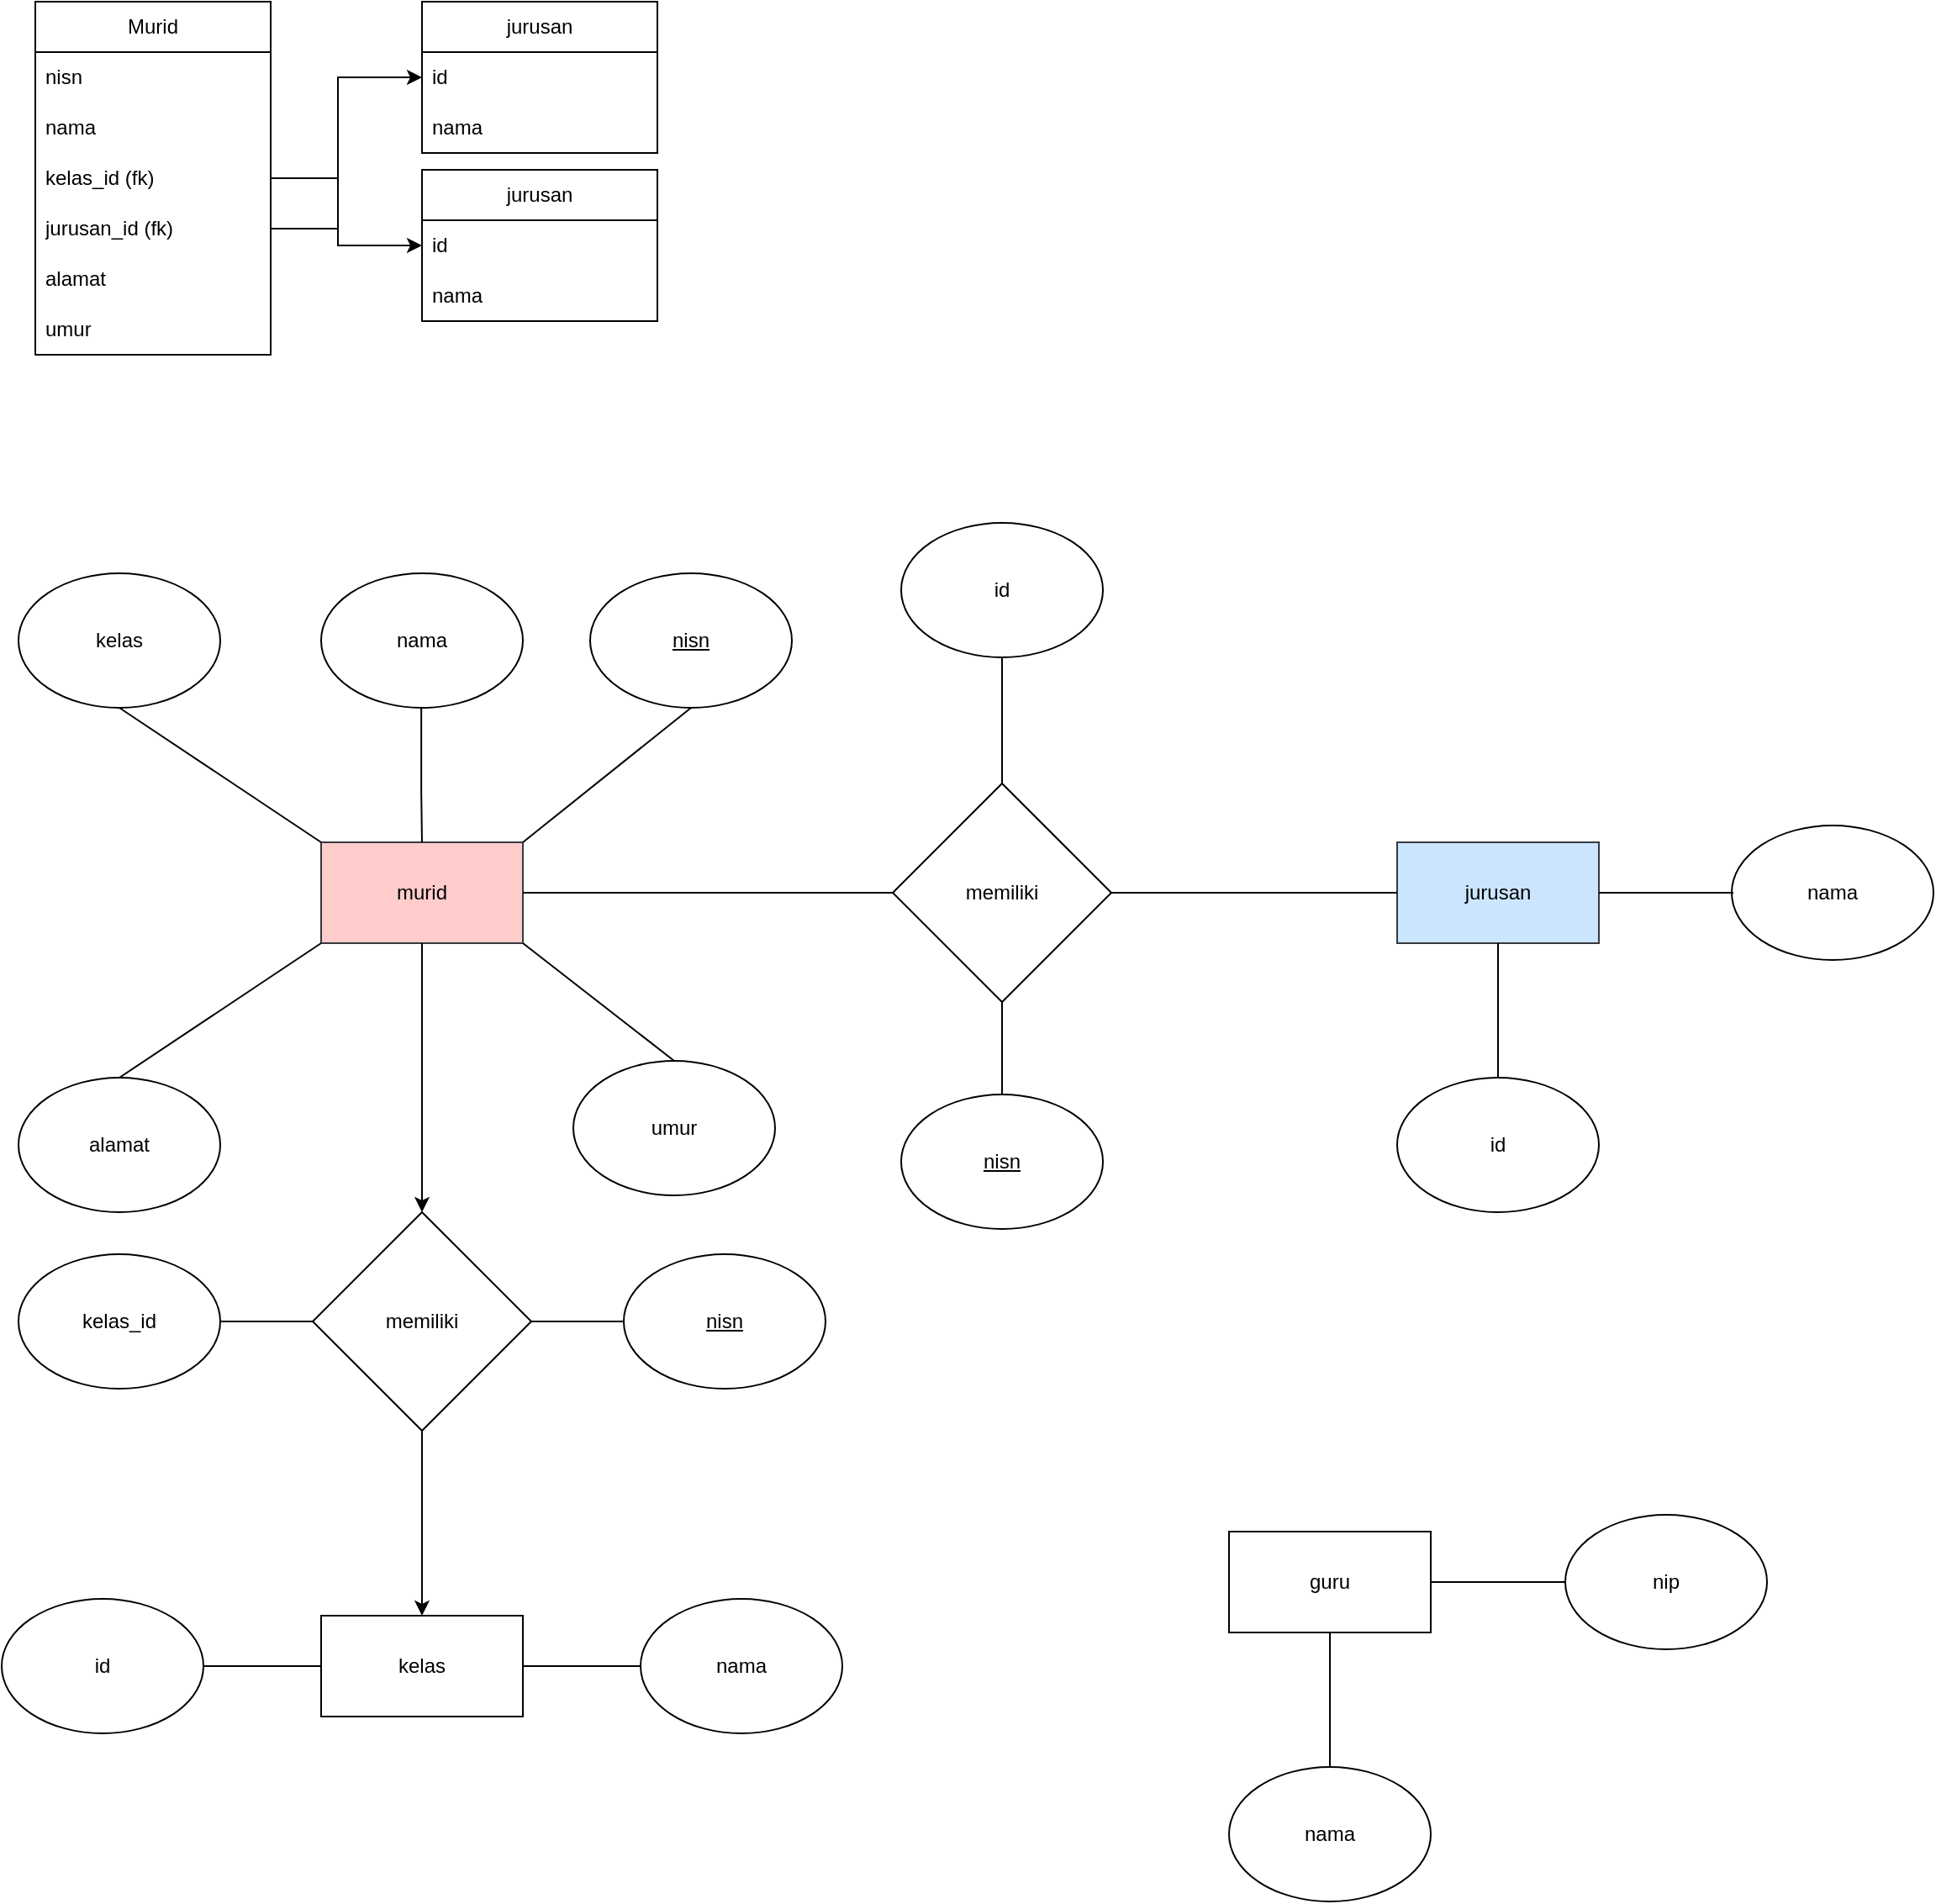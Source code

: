 <mxfile version="24.7.14">
  <diagram name="Page-1" id="uZJ9G8kULQ-DY5_qbceA">
    <mxGraphModel dx="995" dy="1737" grid="1" gridSize="10" guides="1" tooltips="1" connect="1" arrows="1" fold="1" page="1" pageScale="1" pageWidth="850" pageHeight="1100" math="0" shadow="0">
      <root>
        <mxCell id="0" />
        <mxCell id="1" parent="0" />
        <mxCell id="TPYVVtjIbqtEJoVOwPCA-3" value="nama" style="ellipse;whiteSpace=wrap;html=1;" vertex="1" parent="1">
          <mxGeometry x="260" y="140" width="120" height="80" as="geometry" />
        </mxCell>
        <mxCell id="TPYVVtjIbqtEJoVOwPCA-4" value="murid" style="rounded=0;whiteSpace=wrap;html=1;fillColor=#ffcccc;strokeColor=#36393d;" vertex="1" parent="1">
          <mxGeometry x="260" y="300" width="120" height="60" as="geometry" />
        </mxCell>
        <mxCell id="TPYVVtjIbqtEJoVOwPCA-5" value="memiliki" style="rhombus;whiteSpace=wrap;html=1;" vertex="1" parent="1">
          <mxGeometry x="600" y="265" width="130" height="130" as="geometry" />
        </mxCell>
        <mxCell id="TPYVVtjIbqtEJoVOwPCA-6" value="&lt;u&gt;nisn&lt;/u&gt;" style="ellipse;whiteSpace=wrap;html=1;" vertex="1" parent="1">
          <mxGeometry x="420" y="140" width="120" height="80" as="geometry" />
        </mxCell>
        <mxCell id="TPYVVtjIbqtEJoVOwPCA-7" value="kelas" style="ellipse;whiteSpace=wrap;html=1;" vertex="1" parent="1">
          <mxGeometry x="80" y="140" width="120" height="80" as="geometry" />
        </mxCell>
        <mxCell id="TPYVVtjIbqtEJoVOwPCA-9" value="alamat" style="ellipse;whiteSpace=wrap;html=1;" vertex="1" parent="1">
          <mxGeometry x="80" y="440" width="120" height="80" as="geometry" />
        </mxCell>
        <mxCell id="TPYVVtjIbqtEJoVOwPCA-10" value="umur" style="ellipse;whiteSpace=wrap;html=1;" vertex="1" parent="1">
          <mxGeometry x="410" y="430" width="120" height="80" as="geometry" />
        </mxCell>
        <mxCell id="TPYVVtjIbqtEJoVOwPCA-11" value="" style="endArrow=none;html=1;rounded=0;" edge="1" parent="1">
          <mxGeometry width="50" height="50" relative="1" as="geometry">
            <mxPoint x="320" y="300" as="sourcePoint" />
            <mxPoint x="319.58" y="220" as="targetPoint" />
            <Array as="points">
              <mxPoint x="319.58" y="270" />
            </Array>
          </mxGeometry>
        </mxCell>
        <mxCell id="TPYVVtjIbqtEJoVOwPCA-12" value="" style="endArrow=none;html=1;rounded=0;entryX=1;entryY=1;entryDx=0;entryDy=0;exitX=0.5;exitY=0;exitDx=0;exitDy=0;" edge="1" parent="1" source="TPYVVtjIbqtEJoVOwPCA-10" target="TPYVVtjIbqtEJoVOwPCA-4">
          <mxGeometry width="50" height="50" relative="1" as="geometry">
            <mxPoint x="320" y="440" as="sourcePoint" />
            <mxPoint x="319.58" y="360" as="targetPoint" />
            <Array as="points" />
          </mxGeometry>
        </mxCell>
        <mxCell id="TPYVVtjIbqtEJoVOwPCA-13" value="" style="endArrow=none;html=1;rounded=0;exitX=1;exitY=0;exitDx=0;exitDy=0;entryX=0.5;entryY=1;entryDx=0;entryDy=0;" edge="1" parent="1" source="TPYVVtjIbqtEJoVOwPCA-4" target="TPYVVtjIbqtEJoVOwPCA-6">
          <mxGeometry width="50" height="50" relative="1" as="geometry">
            <mxPoint x="450.42" y="300" as="sourcePoint" />
            <mxPoint x="450" y="220" as="targetPoint" />
            <Array as="points" />
          </mxGeometry>
        </mxCell>
        <mxCell id="TPYVVtjIbqtEJoVOwPCA-14" value="" style="endArrow=none;html=1;rounded=0;exitX=0;exitY=0;exitDx=0;exitDy=0;entryX=0.5;entryY=1;entryDx=0;entryDy=0;" edge="1" parent="1" source="TPYVVtjIbqtEJoVOwPCA-4" target="TPYVVtjIbqtEJoVOwPCA-7">
          <mxGeometry width="50" height="50" relative="1" as="geometry">
            <mxPoint x="390" y="310" as="sourcePoint" />
            <mxPoint x="461" y="225" as="targetPoint" />
            <Array as="points" />
          </mxGeometry>
        </mxCell>
        <mxCell id="TPYVVtjIbqtEJoVOwPCA-15" value="" style="endArrow=none;html=1;rounded=0;exitX=0;exitY=0.5;exitDx=0;exitDy=0;entryX=1;entryY=0.5;entryDx=0;entryDy=0;" edge="1" parent="1" source="TPYVVtjIbqtEJoVOwPCA-59" target="TPYVVtjIbqtEJoVOwPCA-51">
          <mxGeometry width="50" height="50" relative="1" as="geometry">
            <mxPoint x="270" y="310" as="sourcePoint" />
            <mxPoint x="200" y="330" as="targetPoint" />
            <Array as="points" />
          </mxGeometry>
        </mxCell>
        <mxCell id="TPYVVtjIbqtEJoVOwPCA-16" value="" style="endArrow=none;html=1;rounded=0;exitX=0;exitY=1;exitDx=0;exitDy=0;entryX=0.5;entryY=0;entryDx=0;entryDy=0;" edge="1" parent="1" source="TPYVVtjIbqtEJoVOwPCA-4" target="TPYVVtjIbqtEJoVOwPCA-9">
          <mxGeometry width="50" height="50" relative="1" as="geometry">
            <mxPoint x="270" y="310" as="sourcePoint" />
            <mxPoint x="150" y="230" as="targetPoint" />
            <Array as="points" />
          </mxGeometry>
        </mxCell>
        <mxCell id="TPYVVtjIbqtEJoVOwPCA-17" value="jurusan" style="rounded=0;whiteSpace=wrap;html=1;fillColor=#cce5ff;strokeColor=#36393d;" vertex="1" parent="1">
          <mxGeometry x="900" y="300" width="120" height="60" as="geometry" />
        </mxCell>
        <mxCell id="TPYVVtjIbqtEJoVOwPCA-19" value="nama" style="ellipse;whiteSpace=wrap;html=1;" vertex="1" parent="1">
          <mxGeometry x="1099" y="290" width="120" height="80" as="geometry" />
        </mxCell>
        <mxCell id="TPYVVtjIbqtEJoVOwPCA-20" value="id" style="ellipse;whiteSpace=wrap;html=1;" vertex="1" parent="1">
          <mxGeometry x="900" y="440" width="120" height="80" as="geometry" />
        </mxCell>
        <mxCell id="TPYVVtjIbqtEJoVOwPCA-21" value="" style="endArrow=none;html=1;rounded=0;entryX=0;entryY=0.5;entryDx=0;entryDy=0;exitX=1;exitY=0.5;exitDx=0;exitDy=0;" edge="1" parent="1" source="TPYVVtjIbqtEJoVOwPCA-17">
          <mxGeometry width="50" height="50" relative="1" as="geometry">
            <mxPoint x="450" y="310" as="sourcePoint" />
            <mxPoint x="1100" y="330" as="targetPoint" />
            <Array as="points" />
          </mxGeometry>
        </mxCell>
        <mxCell id="TPYVVtjIbqtEJoVOwPCA-22" value="" style="endArrow=none;html=1;rounded=0;entryX=0.5;entryY=0;entryDx=0;entryDy=0;exitX=0.5;exitY=1;exitDx=0;exitDy=0;" edge="1" parent="1" source="TPYVVtjIbqtEJoVOwPCA-17" target="TPYVVtjIbqtEJoVOwPCA-20">
          <mxGeometry width="50" height="50" relative="1" as="geometry">
            <mxPoint x="1030" y="340" as="sourcePoint" />
            <mxPoint x="1110" y="340" as="targetPoint" />
            <Array as="points" />
          </mxGeometry>
        </mxCell>
        <mxCell id="TPYVVtjIbqtEJoVOwPCA-23" value="id" style="ellipse;whiteSpace=wrap;html=1;" vertex="1" parent="1">
          <mxGeometry x="605" y="110" width="120" height="80" as="geometry" />
        </mxCell>
        <mxCell id="TPYVVtjIbqtEJoVOwPCA-24" value="Murid" style="swimlane;fontStyle=0;childLayout=stackLayout;horizontal=1;startSize=30;horizontalStack=0;resizeParent=1;resizeParentMax=0;resizeLast=0;collapsible=1;marginBottom=0;whiteSpace=wrap;html=1;" vertex="1" parent="1">
          <mxGeometry x="90" y="-200" width="140" height="210" as="geometry" />
        </mxCell>
        <mxCell id="TPYVVtjIbqtEJoVOwPCA-25" value="nisn" style="text;strokeColor=none;fillColor=none;align=left;verticalAlign=middle;spacingLeft=4;spacingRight=4;overflow=hidden;points=[[0,0.5],[1,0.5]];portConstraint=eastwest;rotatable=0;whiteSpace=wrap;html=1;" vertex="1" parent="TPYVVtjIbqtEJoVOwPCA-24">
          <mxGeometry y="30" width="140" height="30" as="geometry" />
        </mxCell>
        <mxCell id="TPYVVtjIbqtEJoVOwPCA-26" value="nama" style="text;strokeColor=none;fillColor=none;align=left;verticalAlign=middle;spacingLeft=4;spacingRight=4;overflow=hidden;points=[[0,0.5],[1,0.5]];portConstraint=eastwest;rotatable=0;whiteSpace=wrap;html=1;" vertex="1" parent="TPYVVtjIbqtEJoVOwPCA-24">
          <mxGeometry y="60" width="140" height="30" as="geometry" />
        </mxCell>
        <mxCell id="TPYVVtjIbqtEJoVOwPCA-27" value="kelas_id (fk)" style="text;strokeColor=none;fillColor=none;align=left;verticalAlign=middle;spacingLeft=4;spacingRight=4;overflow=hidden;points=[[0,0.5],[1,0.5]];portConstraint=eastwest;rotatable=0;whiteSpace=wrap;html=1;" vertex="1" parent="TPYVVtjIbqtEJoVOwPCA-24">
          <mxGeometry y="90" width="140" height="30" as="geometry" />
        </mxCell>
        <mxCell id="TPYVVtjIbqtEJoVOwPCA-28" value="jurusan_id (fk)" style="text;strokeColor=none;fillColor=none;align=left;verticalAlign=middle;spacingLeft=4;spacingRight=4;overflow=hidden;points=[[0,0.5],[1,0.5]];portConstraint=eastwest;rotatable=0;whiteSpace=wrap;html=1;" vertex="1" parent="TPYVVtjIbqtEJoVOwPCA-24">
          <mxGeometry y="120" width="140" height="30" as="geometry" />
        </mxCell>
        <mxCell id="TPYVVtjIbqtEJoVOwPCA-29" value="alamat" style="text;strokeColor=none;fillColor=none;align=left;verticalAlign=middle;spacingLeft=4;spacingRight=4;overflow=hidden;points=[[0,0.5],[1,0.5]];portConstraint=eastwest;rotatable=0;whiteSpace=wrap;html=1;" vertex="1" parent="TPYVVtjIbqtEJoVOwPCA-24">
          <mxGeometry y="150" width="140" height="30" as="geometry" />
        </mxCell>
        <mxCell id="TPYVVtjIbqtEJoVOwPCA-30" value="umur" style="text;strokeColor=none;fillColor=none;align=left;verticalAlign=middle;spacingLeft=4;spacingRight=4;overflow=hidden;points=[[0,0.5],[1,0.5]];portConstraint=eastwest;rotatable=0;whiteSpace=wrap;html=1;" vertex="1" parent="TPYVVtjIbqtEJoVOwPCA-24">
          <mxGeometry y="180" width="140" height="30" as="geometry" />
        </mxCell>
        <mxCell id="TPYVVtjIbqtEJoVOwPCA-31" value="" style="endArrow=none;html=1;rounded=0;entryX=0.5;entryY=1;entryDx=0;entryDy=0;exitX=0.5;exitY=0;exitDx=0;exitDy=0;" edge="1" parent="1" source="TPYVVtjIbqtEJoVOwPCA-5" target="TPYVVtjIbqtEJoVOwPCA-23">
          <mxGeometry width="50" height="50" relative="1" as="geometry">
            <mxPoint x="690" y="250" as="sourcePoint" />
            <mxPoint x="663" y="231" as="targetPoint" />
            <Array as="points" />
          </mxGeometry>
        </mxCell>
        <mxCell id="TPYVVtjIbqtEJoVOwPCA-35" value="&lt;u&gt;nisn&lt;/u&gt;" style="ellipse;whiteSpace=wrap;html=1;" vertex="1" parent="1">
          <mxGeometry x="605" y="450" width="120" height="80" as="geometry" />
        </mxCell>
        <mxCell id="TPYVVtjIbqtEJoVOwPCA-36" value="" style="endArrow=none;html=1;rounded=0;exitX=0.5;exitY=0;exitDx=0;exitDy=0;entryX=0.5;entryY=1;entryDx=0;entryDy=0;" edge="1" parent="1" source="TPYVVtjIbqtEJoVOwPCA-35" target="TPYVVtjIbqtEJoVOwPCA-5">
          <mxGeometry width="50" height="50" relative="1" as="geometry">
            <mxPoint x="675" y="275" as="sourcePoint" />
            <mxPoint x="665" y="390" as="targetPoint" />
            <Array as="points" />
          </mxGeometry>
        </mxCell>
        <mxCell id="TPYVVtjIbqtEJoVOwPCA-37" value="jurusan" style="swimlane;fontStyle=0;childLayout=stackLayout;horizontal=1;startSize=30;horizontalStack=0;resizeParent=1;resizeParentMax=0;resizeLast=0;collapsible=1;marginBottom=0;whiteSpace=wrap;html=1;" vertex="1" parent="1">
          <mxGeometry x="320" y="-200" width="140" height="90" as="geometry" />
        </mxCell>
        <mxCell id="TPYVVtjIbqtEJoVOwPCA-38" value="id" style="text;strokeColor=none;fillColor=none;align=left;verticalAlign=middle;spacingLeft=4;spacingRight=4;overflow=hidden;points=[[0,0.5],[1,0.5]];portConstraint=eastwest;rotatable=0;whiteSpace=wrap;html=1;" vertex="1" parent="TPYVVtjIbqtEJoVOwPCA-37">
          <mxGeometry y="30" width="140" height="30" as="geometry" />
        </mxCell>
        <mxCell id="TPYVVtjIbqtEJoVOwPCA-39" value="nama" style="text;strokeColor=none;fillColor=none;align=left;verticalAlign=middle;spacingLeft=4;spacingRight=4;overflow=hidden;points=[[0,0.5],[1,0.5]];portConstraint=eastwest;rotatable=0;whiteSpace=wrap;html=1;" vertex="1" parent="TPYVVtjIbqtEJoVOwPCA-37">
          <mxGeometry y="60" width="140" height="30" as="geometry" />
        </mxCell>
        <mxCell id="TPYVVtjIbqtEJoVOwPCA-42" value="" style="endArrow=classic;html=1;rounded=0;exitX=1;exitY=0.5;exitDx=0;exitDy=0;entryX=0;entryY=0.5;entryDx=0;entryDy=0;" edge="1" parent="1" source="TPYVVtjIbqtEJoVOwPCA-28" target="TPYVVtjIbqtEJoVOwPCA-38">
          <mxGeometry width="50" height="50" relative="1" as="geometry">
            <mxPoint x="340" y="150" as="sourcePoint" />
            <mxPoint x="300" y="-110" as="targetPoint" />
            <Array as="points">
              <mxPoint x="270" y="-65" />
              <mxPoint x="270" y="-155" />
            </Array>
          </mxGeometry>
        </mxCell>
        <mxCell id="TPYVVtjIbqtEJoVOwPCA-44" value="" style="endArrow=none;html=1;rounded=0;exitX=1;exitY=0.5;exitDx=0;exitDy=0;entryX=0;entryY=0.5;entryDx=0;entryDy=0;" edge="1" parent="1" source="TPYVVtjIbqtEJoVOwPCA-4" target="TPYVVtjIbqtEJoVOwPCA-5">
          <mxGeometry width="50" height="50" relative="1" as="geometry">
            <mxPoint x="390" y="310" as="sourcePoint" />
            <mxPoint x="490" y="230" as="targetPoint" />
            <Array as="points" />
          </mxGeometry>
        </mxCell>
        <mxCell id="TPYVVtjIbqtEJoVOwPCA-45" value="" style="endArrow=none;html=1;rounded=0;exitX=1;exitY=0.5;exitDx=0;exitDy=0;entryX=0;entryY=0.5;entryDx=0;entryDy=0;" edge="1" parent="1" source="TPYVVtjIbqtEJoVOwPCA-5" target="TPYVVtjIbqtEJoVOwPCA-17">
          <mxGeometry width="50" height="50" relative="1" as="geometry">
            <mxPoint x="390" y="340" as="sourcePoint" />
            <mxPoint x="610" y="340" as="targetPoint" />
            <Array as="points" />
          </mxGeometry>
        </mxCell>
        <mxCell id="TPYVVtjIbqtEJoVOwPCA-46" value="guru" style="rounded=0;whiteSpace=wrap;html=1;" vertex="1" parent="1">
          <mxGeometry x="800" y="710" width="120" height="60" as="geometry" />
        </mxCell>
        <mxCell id="TPYVVtjIbqtEJoVOwPCA-47" value="nama" style="ellipse;whiteSpace=wrap;html=1;" vertex="1" parent="1">
          <mxGeometry x="800" y="850" width="120" height="80" as="geometry" />
        </mxCell>
        <mxCell id="TPYVVtjIbqtEJoVOwPCA-48" value="nip" style="ellipse;whiteSpace=wrap;html=1;" vertex="1" parent="1">
          <mxGeometry x="1000" y="700" width="120" height="80" as="geometry" />
        </mxCell>
        <mxCell id="TPYVVtjIbqtEJoVOwPCA-49" value="" style="endArrow=none;html=1;rounded=0;exitX=1;exitY=0.5;exitDx=0;exitDy=0;entryX=0;entryY=0.5;entryDx=0;entryDy=0;" edge="1" parent="1" source="TPYVVtjIbqtEJoVOwPCA-46" target="TPYVVtjIbqtEJoVOwPCA-48">
          <mxGeometry width="50" height="50" relative="1" as="geometry">
            <mxPoint x="930" y="370" as="sourcePoint" />
            <mxPoint x="1150" y="370" as="targetPoint" />
            <Array as="points" />
          </mxGeometry>
        </mxCell>
        <mxCell id="TPYVVtjIbqtEJoVOwPCA-50" value="" style="endArrow=none;html=1;rounded=0;exitX=0.5;exitY=0;exitDx=0;exitDy=0;entryX=0.5;entryY=1;entryDx=0;entryDy=0;" edge="1" parent="1" source="TPYVVtjIbqtEJoVOwPCA-47" target="TPYVVtjIbqtEJoVOwPCA-46">
          <mxGeometry width="50" height="50" relative="1" as="geometry">
            <mxPoint x="930" y="750" as="sourcePoint" />
            <mxPoint x="1010" y="750" as="targetPoint" />
            <Array as="points" />
          </mxGeometry>
        </mxCell>
        <mxCell id="TPYVVtjIbqtEJoVOwPCA-51" value="memiliki" style="rhombus;whiteSpace=wrap;html=1;" vertex="1" parent="1">
          <mxGeometry x="255" y="520" width="130" height="130" as="geometry" />
        </mxCell>
        <mxCell id="TPYVVtjIbqtEJoVOwPCA-52" value="" style="endArrow=classic;html=1;rounded=0;exitX=0.5;exitY=1;exitDx=0;exitDy=0;entryX=0.5;entryY=0;entryDx=0;entryDy=0;" edge="1" parent="1" source="TPYVVtjIbqtEJoVOwPCA-4" target="TPYVVtjIbqtEJoVOwPCA-51">
          <mxGeometry width="50" height="50" relative="1" as="geometry">
            <mxPoint x="500" y="740" as="sourcePoint" />
            <mxPoint x="550" y="690" as="targetPoint" />
          </mxGeometry>
        </mxCell>
        <mxCell id="TPYVVtjIbqtEJoVOwPCA-53" value="kelas" style="rounded=0;whiteSpace=wrap;html=1;" vertex="1" parent="1">
          <mxGeometry x="260" y="760" width="120" height="60" as="geometry" />
        </mxCell>
        <mxCell id="TPYVVtjIbqtEJoVOwPCA-54" value="nama" style="ellipse;whiteSpace=wrap;html=1;" vertex="1" parent="1">
          <mxGeometry x="450" y="750" width="120" height="80" as="geometry" />
        </mxCell>
        <mxCell id="TPYVVtjIbqtEJoVOwPCA-55" value="id" style="ellipse;whiteSpace=wrap;html=1;" vertex="1" parent="1">
          <mxGeometry x="70" y="750" width="120" height="80" as="geometry" />
        </mxCell>
        <mxCell id="TPYVVtjIbqtEJoVOwPCA-56" value="" style="endArrow=none;html=1;rounded=0;exitX=1;exitY=0.5;exitDx=0;exitDy=0;entryX=0;entryY=0.5;entryDx=0;entryDy=0;" edge="1" parent="1" source="TPYVVtjIbqtEJoVOwPCA-55" target="TPYVVtjIbqtEJoVOwPCA-53">
          <mxGeometry width="50" height="50" relative="1" as="geometry">
            <mxPoint x="930" y="810" as="sourcePoint" />
            <mxPoint x="1010" y="810" as="targetPoint" />
            <Array as="points" />
          </mxGeometry>
        </mxCell>
        <mxCell id="TPYVVtjIbqtEJoVOwPCA-57" value="" style="endArrow=none;html=1;rounded=0;exitX=1;exitY=0.5;exitDx=0;exitDy=0;entryX=0;entryY=0.5;entryDx=0;entryDy=0;" edge="1" parent="1" source="TPYVVtjIbqtEJoVOwPCA-53" target="TPYVVtjIbqtEJoVOwPCA-54">
          <mxGeometry width="50" height="50" relative="1" as="geometry">
            <mxPoint x="200" y="800" as="sourcePoint" />
            <mxPoint x="270" y="800" as="targetPoint" />
            <Array as="points" />
          </mxGeometry>
        </mxCell>
        <mxCell id="TPYVVtjIbqtEJoVOwPCA-58" value="" style="endArrow=classic;html=1;rounded=0;exitX=0.5;exitY=1;exitDx=0;exitDy=0;entryX=0.5;entryY=0;entryDx=0;entryDy=0;" edge="1" parent="1" source="TPYVVtjIbqtEJoVOwPCA-51" target="TPYVVtjIbqtEJoVOwPCA-53">
          <mxGeometry width="50" height="50" relative="1" as="geometry">
            <mxPoint x="330" y="370" as="sourcePoint" />
            <mxPoint x="330" y="530" as="targetPoint" />
          </mxGeometry>
        </mxCell>
        <mxCell id="TPYVVtjIbqtEJoVOwPCA-59" value="&lt;u&gt;nisn&lt;/u&gt;" style="ellipse;whiteSpace=wrap;html=1;" vertex="1" parent="1">
          <mxGeometry x="440" y="545" width="120" height="80" as="geometry" />
        </mxCell>
        <mxCell id="TPYVVtjIbqtEJoVOwPCA-60" value="kelas_id" style="ellipse;whiteSpace=wrap;html=1;" vertex="1" parent="1">
          <mxGeometry x="80" y="545" width="120" height="80" as="geometry" />
        </mxCell>
        <mxCell id="TPYVVtjIbqtEJoVOwPCA-61" value="" style="endArrow=none;html=1;rounded=0;exitX=0;exitY=0.5;exitDx=0;exitDy=0;entryX=1;entryY=0.5;entryDx=0;entryDy=0;" edge="1" parent="1" source="TPYVVtjIbqtEJoVOwPCA-51" target="TPYVVtjIbqtEJoVOwPCA-60">
          <mxGeometry width="50" height="50" relative="1" as="geometry">
            <mxPoint x="450" y="595" as="sourcePoint" />
            <mxPoint x="395" y="595" as="targetPoint" />
            <Array as="points" />
          </mxGeometry>
        </mxCell>
        <mxCell id="TPYVVtjIbqtEJoVOwPCA-62" value="jurusan" style="swimlane;fontStyle=0;childLayout=stackLayout;horizontal=1;startSize=30;horizontalStack=0;resizeParent=1;resizeParentMax=0;resizeLast=0;collapsible=1;marginBottom=0;whiteSpace=wrap;html=1;" vertex="1" parent="1">
          <mxGeometry x="320" y="-100" width="140" height="90" as="geometry" />
        </mxCell>
        <mxCell id="TPYVVtjIbqtEJoVOwPCA-63" value="id" style="text;strokeColor=none;fillColor=none;align=left;verticalAlign=middle;spacingLeft=4;spacingRight=4;overflow=hidden;points=[[0,0.5],[1,0.5]];portConstraint=eastwest;rotatable=0;whiteSpace=wrap;html=1;" vertex="1" parent="TPYVVtjIbqtEJoVOwPCA-62">
          <mxGeometry y="30" width="140" height="30" as="geometry" />
        </mxCell>
        <mxCell id="TPYVVtjIbqtEJoVOwPCA-64" value="nama" style="text;strokeColor=none;fillColor=none;align=left;verticalAlign=middle;spacingLeft=4;spacingRight=4;overflow=hidden;points=[[0,0.5],[1,0.5]];portConstraint=eastwest;rotatable=0;whiteSpace=wrap;html=1;" vertex="1" parent="TPYVVtjIbqtEJoVOwPCA-62">
          <mxGeometry y="60" width="140" height="30" as="geometry" />
        </mxCell>
        <mxCell id="TPYVVtjIbqtEJoVOwPCA-65" value="" style="endArrow=classic;html=1;rounded=0;exitX=1;exitY=0.5;exitDx=0;exitDy=0;entryX=0;entryY=0.5;entryDx=0;entryDy=0;" edge="1" parent="1" source="TPYVVtjIbqtEJoVOwPCA-27" target="TPYVVtjIbqtEJoVOwPCA-63">
          <mxGeometry width="50" height="50" relative="1" as="geometry">
            <mxPoint x="230" y="-55" as="sourcePoint" />
            <mxPoint x="320" y="-145" as="targetPoint" />
            <Array as="points">
              <mxPoint x="270" y="-95" />
              <mxPoint x="270" y="-55" />
            </Array>
          </mxGeometry>
        </mxCell>
      </root>
    </mxGraphModel>
  </diagram>
</mxfile>
